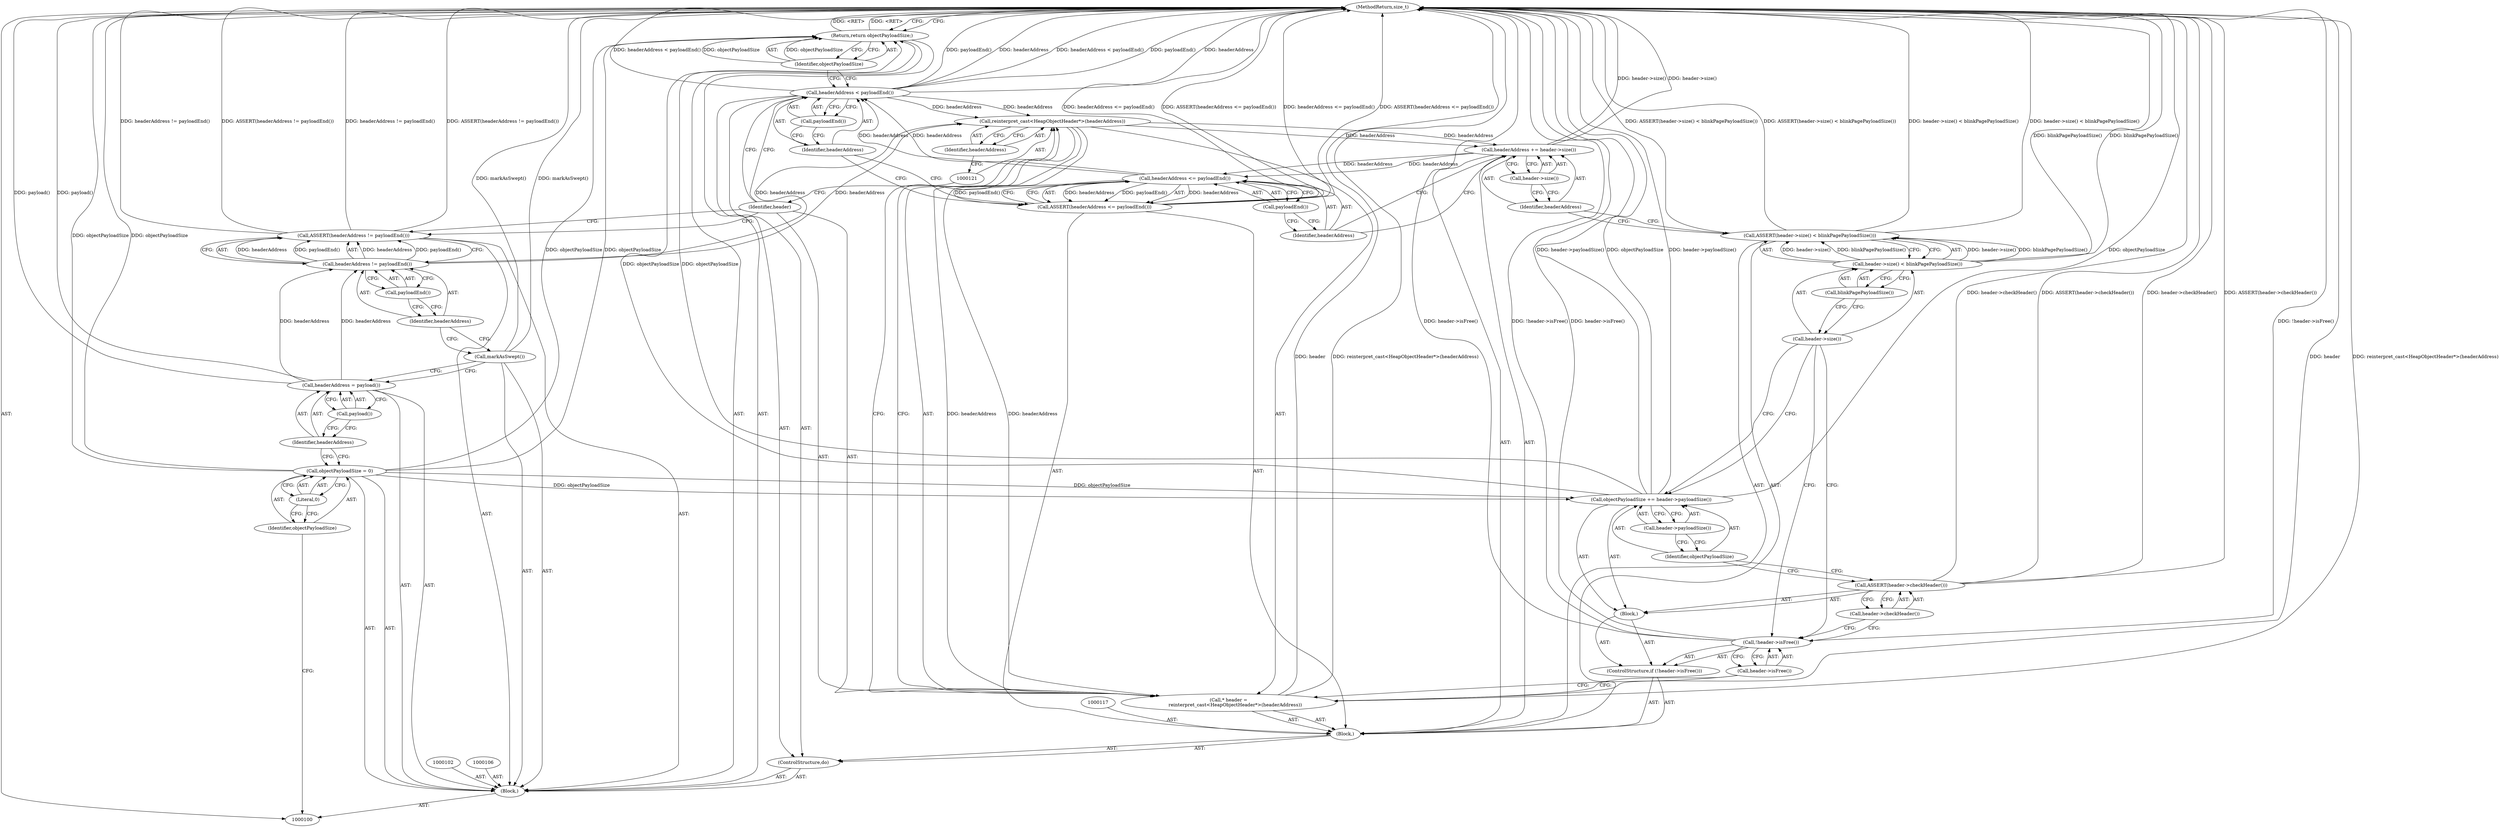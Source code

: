 digraph "1_Chrome_0749ec24fae74ec32d0567eef0e5ec43c84dbcb9_8" {
"1000148" [label="(MethodReturn,size_t)"];
"1000101" [label="(Block,)"];
"1000128" [label="(Call,header->checkHeader())"];
"1000127" [label="(Call,ASSERT(header->checkHeader()))"];
"1000131" [label="(Call,header->payloadSize())"];
"1000129" [label="(Call,objectPayloadSize += header->payloadSize())"];
"1000130" [label="(Identifier,objectPayloadSize)"];
"1000133" [label="(Call,header->size() < blinkPagePayloadSize())"];
"1000134" [label="(Call,header->size())"];
"1000135" [label="(Call,blinkPagePayloadSize())"];
"1000132" [label="(Call,ASSERT(header->size() < blinkPagePayloadSize()))"];
"1000138" [label="(Call,header->size())"];
"1000136" [label="(Call,headerAddress += header->size())"];
"1000137" [label="(Identifier,headerAddress)"];
"1000140" [label="(Call,headerAddress <= payloadEnd())"];
"1000141" [label="(Identifier,headerAddress)"];
"1000142" [label="(Call,payloadEnd())"];
"1000139" [label="(Call,ASSERT(headerAddress <= payloadEnd()))"];
"1000143" [label="(Call,headerAddress < payloadEnd())"];
"1000144" [label="(Identifier,headerAddress)"];
"1000145" [label="(Call,payloadEnd())"];
"1000146" [label="(Return,return objectPayloadSize;)"];
"1000147" [label="(Identifier,objectPayloadSize)"];
"1000105" [label="(Literal,0)"];
"1000103" [label="(Call,objectPayloadSize = 0)"];
"1000104" [label="(Identifier,objectPayloadSize)"];
"1000107" [label="(Call,headerAddress = payload())"];
"1000108" [label="(Identifier,headerAddress)"];
"1000109" [label="(Call,payload())"];
"1000110" [label="(Call,markAsSwept())"];
"1000111" [label="(Call,ASSERT(headerAddress != payloadEnd()))"];
"1000114" [label="(Call,payloadEnd())"];
"1000112" [label="(Call,headerAddress != payloadEnd())"];
"1000113" [label="(Identifier,headerAddress)"];
"1000115" [label="(ControlStructure,do)"];
"1000118" [label="(Call,* header =\n         reinterpret_cast<HeapObjectHeader*>(headerAddress))"];
"1000119" [label="(Identifier,header)"];
"1000116" [label="(Block,)"];
"1000122" [label="(Identifier,headerAddress)"];
"1000120" [label="(Call,reinterpret_cast<HeapObjectHeader*>(headerAddress))"];
"1000125" [label="(Call,header->isFree())"];
"1000126" [label="(Block,)"];
"1000123" [label="(ControlStructure,if (!header->isFree()))"];
"1000124" [label="(Call,!header->isFree())"];
"1000148" -> "1000100"  [label="AST: "];
"1000148" -> "1000146"  [label="CFG: "];
"1000146" -> "1000148"  [label="DDG: <RET>"];
"1000129" -> "1000148"  [label="DDG: objectPayloadSize"];
"1000129" -> "1000148"  [label="DDG: header->payloadSize()"];
"1000124" -> "1000148"  [label="DDG: header->isFree()"];
"1000124" -> "1000148"  [label="DDG: !header->isFree()"];
"1000103" -> "1000148"  [label="DDG: objectPayloadSize"];
"1000139" -> "1000148"  [label="DDG: headerAddress <= payloadEnd()"];
"1000139" -> "1000148"  [label="DDG: ASSERT(headerAddress <= payloadEnd())"];
"1000127" -> "1000148"  [label="DDG: ASSERT(header->checkHeader())"];
"1000127" -> "1000148"  [label="DDG: header->checkHeader()"];
"1000118" -> "1000148"  [label="DDG: header"];
"1000118" -> "1000148"  [label="DDG: reinterpret_cast<HeapObjectHeader*>(headerAddress)"];
"1000111" -> "1000148"  [label="DDG: ASSERT(headerAddress != payloadEnd())"];
"1000111" -> "1000148"  [label="DDG: headerAddress != payloadEnd()"];
"1000107" -> "1000148"  [label="DDG: payload()"];
"1000132" -> "1000148"  [label="DDG: ASSERT(header->size() < blinkPagePayloadSize())"];
"1000132" -> "1000148"  [label="DDG: header->size() < blinkPagePayloadSize()"];
"1000143" -> "1000148"  [label="DDG: headerAddress"];
"1000143" -> "1000148"  [label="DDG: headerAddress < payloadEnd()"];
"1000143" -> "1000148"  [label="DDG: payloadEnd()"];
"1000133" -> "1000148"  [label="DDG: blinkPagePayloadSize()"];
"1000110" -> "1000148"  [label="DDG: markAsSwept()"];
"1000136" -> "1000148"  [label="DDG: header->size()"];
"1000101" -> "1000100"  [label="AST: "];
"1000102" -> "1000101"  [label="AST: "];
"1000103" -> "1000101"  [label="AST: "];
"1000106" -> "1000101"  [label="AST: "];
"1000107" -> "1000101"  [label="AST: "];
"1000110" -> "1000101"  [label="AST: "];
"1000111" -> "1000101"  [label="AST: "];
"1000115" -> "1000101"  [label="AST: "];
"1000146" -> "1000101"  [label="AST: "];
"1000128" -> "1000127"  [label="AST: "];
"1000128" -> "1000124"  [label="CFG: "];
"1000127" -> "1000128"  [label="CFG: "];
"1000127" -> "1000126"  [label="AST: "];
"1000127" -> "1000128"  [label="CFG: "];
"1000128" -> "1000127"  [label="AST: "];
"1000130" -> "1000127"  [label="CFG: "];
"1000127" -> "1000148"  [label="DDG: ASSERT(header->checkHeader())"];
"1000127" -> "1000148"  [label="DDG: header->checkHeader()"];
"1000131" -> "1000129"  [label="AST: "];
"1000131" -> "1000130"  [label="CFG: "];
"1000129" -> "1000131"  [label="CFG: "];
"1000129" -> "1000126"  [label="AST: "];
"1000129" -> "1000131"  [label="CFG: "];
"1000130" -> "1000129"  [label="AST: "];
"1000131" -> "1000129"  [label="AST: "];
"1000134" -> "1000129"  [label="CFG: "];
"1000129" -> "1000148"  [label="DDG: objectPayloadSize"];
"1000129" -> "1000148"  [label="DDG: header->payloadSize()"];
"1000103" -> "1000129"  [label="DDG: objectPayloadSize"];
"1000129" -> "1000146"  [label="DDG: objectPayloadSize"];
"1000130" -> "1000129"  [label="AST: "];
"1000130" -> "1000127"  [label="CFG: "];
"1000131" -> "1000130"  [label="CFG: "];
"1000133" -> "1000132"  [label="AST: "];
"1000133" -> "1000135"  [label="CFG: "];
"1000134" -> "1000133"  [label="AST: "];
"1000135" -> "1000133"  [label="AST: "];
"1000132" -> "1000133"  [label="CFG: "];
"1000133" -> "1000148"  [label="DDG: blinkPagePayloadSize()"];
"1000133" -> "1000132"  [label="DDG: header->size()"];
"1000133" -> "1000132"  [label="DDG: blinkPagePayloadSize()"];
"1000134" -> "1000133"  [label="AST: "];
"1000134" -> "1000129"  [label="CFG: "];
"1000134" -> "1000124"  [label="CFG: "];
"1000135" -> "1000134"  [label="CFG: "];
"1000135" -> "1000133"  [label="AST: "];
"1000135" -> "1000134"  [label="CFG: "];
"1000133" -> "1000135"  [label="CFG: "];
"1000132" -> "1000116"  [label="AST: "];
"1000132" -> "1000133"  [label="CFG: "];
"1000133" -> "1000132"  [label="AST: "];
"1000137" -> "1000132"  [label="CFG: "];
"1000132" -> "1000148"  [label="DDG: ASSERT(header->size() < blinkPagePayloadSize())"];
"1000132" -> "1000148"  [label="DDG: header->size() < blinkPagePayloadSize()"];
"1000133" -> "1000132"  [label="DDG: header->size()"];
"1000133" -> "1000132"  [label="DDG: blinkPagePayloadSize()"];
"1000138" -> "1000136"  [label="AST: "];
"1000138" -> "1000137"  [label="CFG: "];
"1000136" -> "1000138"  [label="CFG: "];
"1000136" -> "1000116"  [label="AST: "];
"1000136" -> "1000138"  [label="CFG: "];
"1000137" -> "1000136"  [label="AST: "];
"1000138" -> "1000136"  [label="AST: "];
"1000141" -> "1000136"  [label="CFG: "];
"1000136" -> "1000148"  [label="DDG: header->size()"];
"1000120" -> "1000136"  [label="DDG: headerAddress"];
"1000136" -> "1000140"  [label="DDG: headerAddress"];
"1000137" -> "1000136"  [label="AST: "];
"1000137" -> "1000132"  [label="CFG: "];
"1000138" -> "1000137"  [label="CFG: "];
"1000140" -> "1000139"  [label="AST: "];
"1000140" -> "1000142"  [label="CFG: "];
"1000141" -> "1000140"  [label="AST: "];
"1000142" -> "1000140"  [label="AST: "];
"1000139" -> "1000140"  [label="CFG: "];
"1000140" -> "1000139"  [label="DDG: headerAddress"];
"1000140" -> "1000139"  [label="DDG: payloadEnd()"];
"1000136" -> "1000140"  [label="DDG: headerAddress"];
"1000140" -> "1000143"  [label="DDG: headerAddress"];
"1000141" -> "1000140"  [label="AST: "];
"1000141" -> "1000136"  [label="CFG: "];
"1000142" -> "1000141"  [label="CFG: "];
"1000142" -> "1000140"  [label="AST: "];
"1000142" -> "1000141"  [label="CFG: "];
"1000140" -> "1000142"  [label="CFG: "];
"1000139" -> "1000116"  [label="AST: "];
"1000139" -> "1000140"  [label="CFG: "];
"1000140" -> "1000139"  [label="AST: "];
"1000144" -> "1000139"  [label="CFG: "];
"1000139" -> "1000148"  [label="DDG: headerAddress <= payloadEnd()"];
"1000139" -> "1000148"  [label="DDG: ASSERT(headerAddress <= payloadEnd())"];
"1000140" -> "1000139"  [label="DDG: headerAddress"];
"1000140" -> "1000139"  [label="DDG: payloadEnd()"];
"1000143" -> "1000115"  [label="AST: "];
"1000143" -> "1000145"  [label="CFG: "];
"1000144" -> "1000143"  [label="AST: "];
"1000145" -> "1000143"  [label="AST: "];
"1000119" -> "1000143"  [label="CFG: "];
"1000147" -> "1000143"  [label="CFG: "];
"1000143" -> "1000148"  [label="DDG: headerAddress"];
"1000143" -> "1000148"  [label="DDG: headerAddress < payloadEnd()"];
"1000143" -> "1000148"  [label="DDG: payloadEnd()"];
"1000143" -> "1000120"  [label="DDG: headerAddress"];
"1000140" -> "1000143"  [label="DDG: headerAddress"];
"1000144" -> "1000143"  [label="AST: "];
"1000144" -> "1000139"  [label="CFG: "];
"1000145" -> "1000144"  [label="CFG: "];
"1000145" -> "1000143"  [label="AST: "];
"1000145" -> "1000144"  [label="CFG: "];
"1000143" -> "1000145"  [label="CFG: "];
"1000146" -> "1000101"  [label="AST: "];
"1000146" -> "1000147"  [label="CFG: "];
"1000147" -> "1000146"  [label="AST: "];
"1000148" -> "1000146"  [label="CFG: "];
"1000146" -> "1000148"  [label="DDG: <RET>"];
"1000147" -> "1000146"  [label="DDG: objectPayloadSize"];
"1000129" -> "1000146"  [label="DDG: objectPayloadSize"];
"1000103" -> "1000146"  [label="DDG: objectPayloadSize"];
"1000147" -> "1000146"  [label="AST: "];
"1000147" -> "1000143"  [label="CFG: "];
"1000146" -> "1000147"  [label="CFG: "];
"1000147" -> "1000146"  [label="DDG: objectPayloadSize"];
"1000105" -> "1000103"  [label="AST: "];
"1000105" -> "1000104"  [label="CFG: "];
"1000103" -> "1000105"  [label="CFG: "];
"1000103" -> "1000101"  [label="AST: "];
"1000103" -> "1000105"  [label="CFG: "];
"1000104" -> "1000103"  [label="AST: "];
"1000105" -> "1000103"  [label="AST: "];
"1000108" -> "1000103"  [label="CFG: "];
"1000103" -> "1000148"  [label="DDG: objectPayloadSize"];
"1000103" -> "1000129"  [label="DDG: objectPayloadSize"];
"1000103" -> "1000146"  [label="DDG: objectPayloadSize"];
"1000104" -> "1000103"  [label="AST: "];
"1000104" -> "1000100"  [label="CFG: "];
"1000105" -> "1000104"  [label="CFG: "];
"1000107" -> "1000101"  [label="AST: "];
"1000107" -> "1000109"  [label="CFG: "];
"1000108" -> "1000107"  [label="AST: "];
"1000109" -> "1000107"  [label="AST: "];
"1000110" -> "1000107"  [label="CFG: "];
"1000107" -> "1000148"  [label="DDG: payload()"];
"1000107" -> "1000112"  [label="DDG: headerAddress"];
"1000108" -> "1000107"  [label="AST: "];
"1000108" -> "1000103"  [label="CFG: "];
"1000109" -> "1000108"  [label="CFG: "];
"1000109" -> "1000107"  [label="AST: "];
"1000109" -> "1000108"  [label="CFG: "];
"1000107" -> "1000109"  [label="CFG: "];
"1000110" -> "1000101"  [label="AST: "];
"1000110" -> "1000107"  [label="CFG: "];
"1000113" -> "1000110"  [label="CFG: "];
"1000110" -> "1000148"  [label="DDG: markAsSwept()"];
"1000111" -> "1000101"  [label="AST: "];
"1000111" -> "1000112"  [label="CFG: "];
"1000112" -> "1000111"  [label="AST: "];
"1000119" -> "1000111"  [label="CFG: "];
"1000111" -> "1000148"  [label="DDG: ASSERT(headerAddress != payloadEnd())"];
"1000111" -> "1000148"  [label="DDG: headerAddress != payloadEnd()"];
"1000112" -> "1000111"  [label="DDG: headerAddress"];
"1000112" -> "1000111"  [label="DDG: payloadEnd()"];
"1000114" -> "1000112"  [label="AST: "];
"1000114" -> "1000113"  [label="CFG: "];
"1000112" -> "1000114"  [label="CFG: "];
"1000112" -> "1000111"  [label="AST: "];
"1000112" -> "1000114"  [label="CFG: "];
"1000113" -> "1000112"  [label="AST: "];
"1000114" -> "1000112"  [label="AST: "];
"1000111" -> "1000112"  [label="CFG: "];
"1000112" -> "1000111"  [label="DDG: headerAddress"];
"1000112" -> "1000111"  [label="DDG: payloadEnd()"];
"1000107" -> "1000112"  [label="DDG: headerAddress"];
"1000112" -> "1000120"  [label="DDG: headerAddress"];
"1000113" -> "1000112"  [label="AST: "];
"1000113" -> "1000110"  [label="CFG: "];
"1000114" -> "1000113"  [label="CFG: "];
"1000115" -> "1000101"  [label="AST: "];
"1000116" -> "1000115"  [label="AST: "];
"1000143" -> "1000115"  [label="AST: "];
"1000118" -> "1000116"  [label="AST: "];
"1000118" -> "1000120"  [label="CFG: "];
"1000119" -> "1000118"  [label="AST: "];
"1000120" -> "1000118"  [label="AST: "];
"1000125" -> "1000118"  [label="CFG: "];
"1000118" -> "1000148"  [label="DDG: header"];
"1000118" -> "1000148"  [label="DDG: reinterpret_cast<HeapObjectHeader*>(headerAddress)"];
"1000120" -> "1000118"  [label="DDG: headerAddress"];
"1000119" -> "1000118"  [label="AST: "];
"1000119" -> "1000143"  [label="CFG: "];
"1000119" -> "1000111"  [label="CFG: "];
"1000121" -> "1000119"  [label="CFG: "];
"1000116" -> "1000115"  [label="AST: "];
"1000117" -> "1000116"  [label="AST: "];
"1000118" -> "1000116"  [label="AST: "];
"1000123" -> "1000116"  [label="AST: "];
"1000132" -> "1000116"  [label="AST: "];
"1000136" -> "1000116"  [label="AST: "];
"1000139" -> "1000116"  [label="AST: "];
"1000122" -> "1000120"  [label="AST: "];
"1000122" -> "1000121"  [label="CFG: "];
"1000120" -> "1000122"  [label="CFG: "];
"1000120" -> "1000118"  [label="AST: "];
"1000120" -> "1000122"  [label="CFG: "];
"1000121" -> "1000120"  [label="AST: "];
"1000122" -> "1000120"  [label="AST: "];
"1000118" -> "1000120"  [label="CFG: "];
"1000120" -> "1000118"  [label="DDG: headerAddress"];
"1000143" -> "1000120"  [label="DDG: headerAddress"];
"1000112" -> "1000120"  [label="DDG: headerAddress"];
"1000120" -> "1000136"  [label="DDG: headerAddress"];
"1000125" -> "1000124"  [label="AST: "];
"1000125" -> "1000118"  [label="CFG: "];
"1000124" -> "1000125"  [label="CFG: "];
"1000126" -> "1000123"  [label="AST: "];
"1000127" -> "1000126"  [label="AST: "];
"1000129" -> "1000126"  [label="AST: "];
"1000123" -> "1000116"  [label="AST: "];
"1000124" -> "1000123"  [label="AST: "];
"1000126" -> "1000123"  [label="AST: "];
"1000124" -> "1000123"  [label="AST: "];
"1000124" -> "1000125"  [label="CFG: "];
"1000125" -> "1000124"  [label="AST: "];
"1000128" -> "1000124"  [label="CFG: "];
"1000134" -> "1000124"  [label="CFG: "];
"1000124" -> "1000148"  [label="DDG: header->isFree()"];
"1000124" -> "1000148"  [label="DDG: !header->isFree()"];
}
